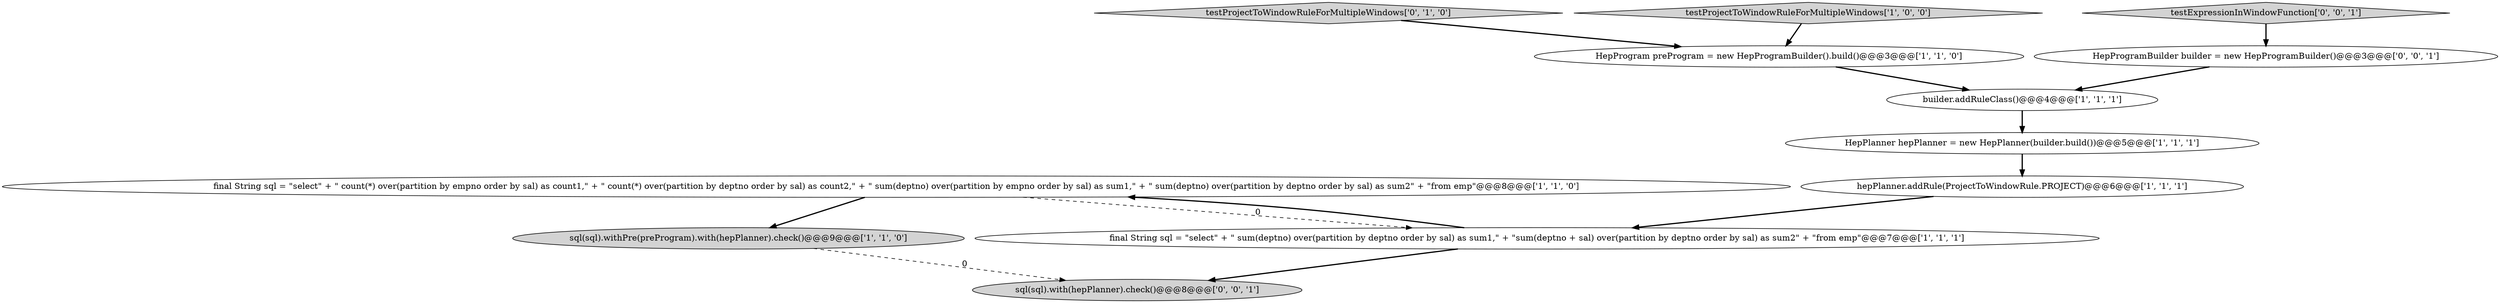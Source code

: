 digraph {
10 [style = filled, label = "sql(sql).with(hepPlanner).check()@@@8@@@['0', '0', '1']", fillcolor = lightgray, shape = ellipse image = "AAA0AAABBB3BBB"];
2 [style = filled, label = "HepProgram preProgram = new HepProgramBuilder().build()@@@3@@@['1', '1', '0']", fillcolor = white, shape = ellipse image = "AAA0AAABBB1BBB"];
9 [style = filled, label = "HepProgramBuilder builder = new HepProgramBuilder()@@@3@@@['0', '0', '1']", fillcolor = white, shape = ellipse image = "AAA0AAABBB3BBB"];
0 [style = filled, label = "builder.addRuleClass()@@@4@@@['1', '1', '1']", fillcolor = white, shape = ellipse image = "AAA0AAABBB1BBB"];
8 [style = filled, label = "testProjectToWindowRuleForMultipleWindows['0', '1', '0']", fillcolor = lightgray, shape = diamond image = "AAA0AAABBB2BBB"];
11 [style = filled, label = "testExpressionInWindowFunction['0', '0', '1']", fillcolor = lightgray, shape = diamond image = "AAA0AAABBB3BBB"];
4 [style = filled, label = "HepPlanner hepPlanner = new HepPlanner(builder.build())@@@5@@@['1', '1', '1']", fillcolor = white, shape = ellipse image = "AAA0AAABBB1BBB"];
6 [style = filled, label = "testProjectToWindowRuleForMultipleWindows['1', '0', '0']", fillcolor = lightgray, shape = diamond image = "AAA0AAABBB1BBB"];
7 [style = filled, label = "hepPlanner.addRule(ProjectToWindowRule.PROJECT)@@@6@@@['1', '1', '1']", fillcolor = white, shape = ellipse image = "AAA0AAABBB1BBB"];
3 [style = filled, label = "final String sql = \"select\" + \" count(*) over(partition by empno order by sal) as count1,\" + \" count(*) over(partition by deptno order by sal) as count2,\" + \" sum(deptno) over(partition by empno order by sal) as sum1,\" + \" sum(deptno) over(partition by deptno order by sal) as sum2\" + \"from emp\"@@@8@@@['1', '1', '0']", fillcolor = white, shape = ellipse image = "AAA0AAABBB1BBB"];
5 [style = filled, label = "sql(sql).withPre(preProgram).with(hepPlanner).check()@@@9@@@['1', '1', '0']", fillcolor = lightgray, shape = ellipse image = "AAA0AAABBB1BBB"];
1 [style = filled, label = "final String sql = \"select\" + \" sum(deptno) over(partition by deptno order by sal) as sum1,\" + \"sum(deptno + sal) over(partition by deptno order by sal) as sum2\" + \"from emp\"@@@7@@@['1', '1', '1']", fillcolor = white, shape = ellipse image = "AAA0AAABBB1BBB"];
1->3 [style = bold, label=""];
3->5 [style = bold, label=""];
2->0 [style = bold, label=""];
7->1 [style = bold, label=""];
9->0 [style = bold, label=""];
8->2 [style = bold, label=""];
5->10 [style = dashed, label="0"];
1->10 [style = bold, label=""];
0->4 [style = bold, label=""];
11->9 [style = bold, label=""];
3->1 [style = dashed, label="0"];
4->7 [style = bold, label=""];
6->2 [style = bold, label=""];
}
